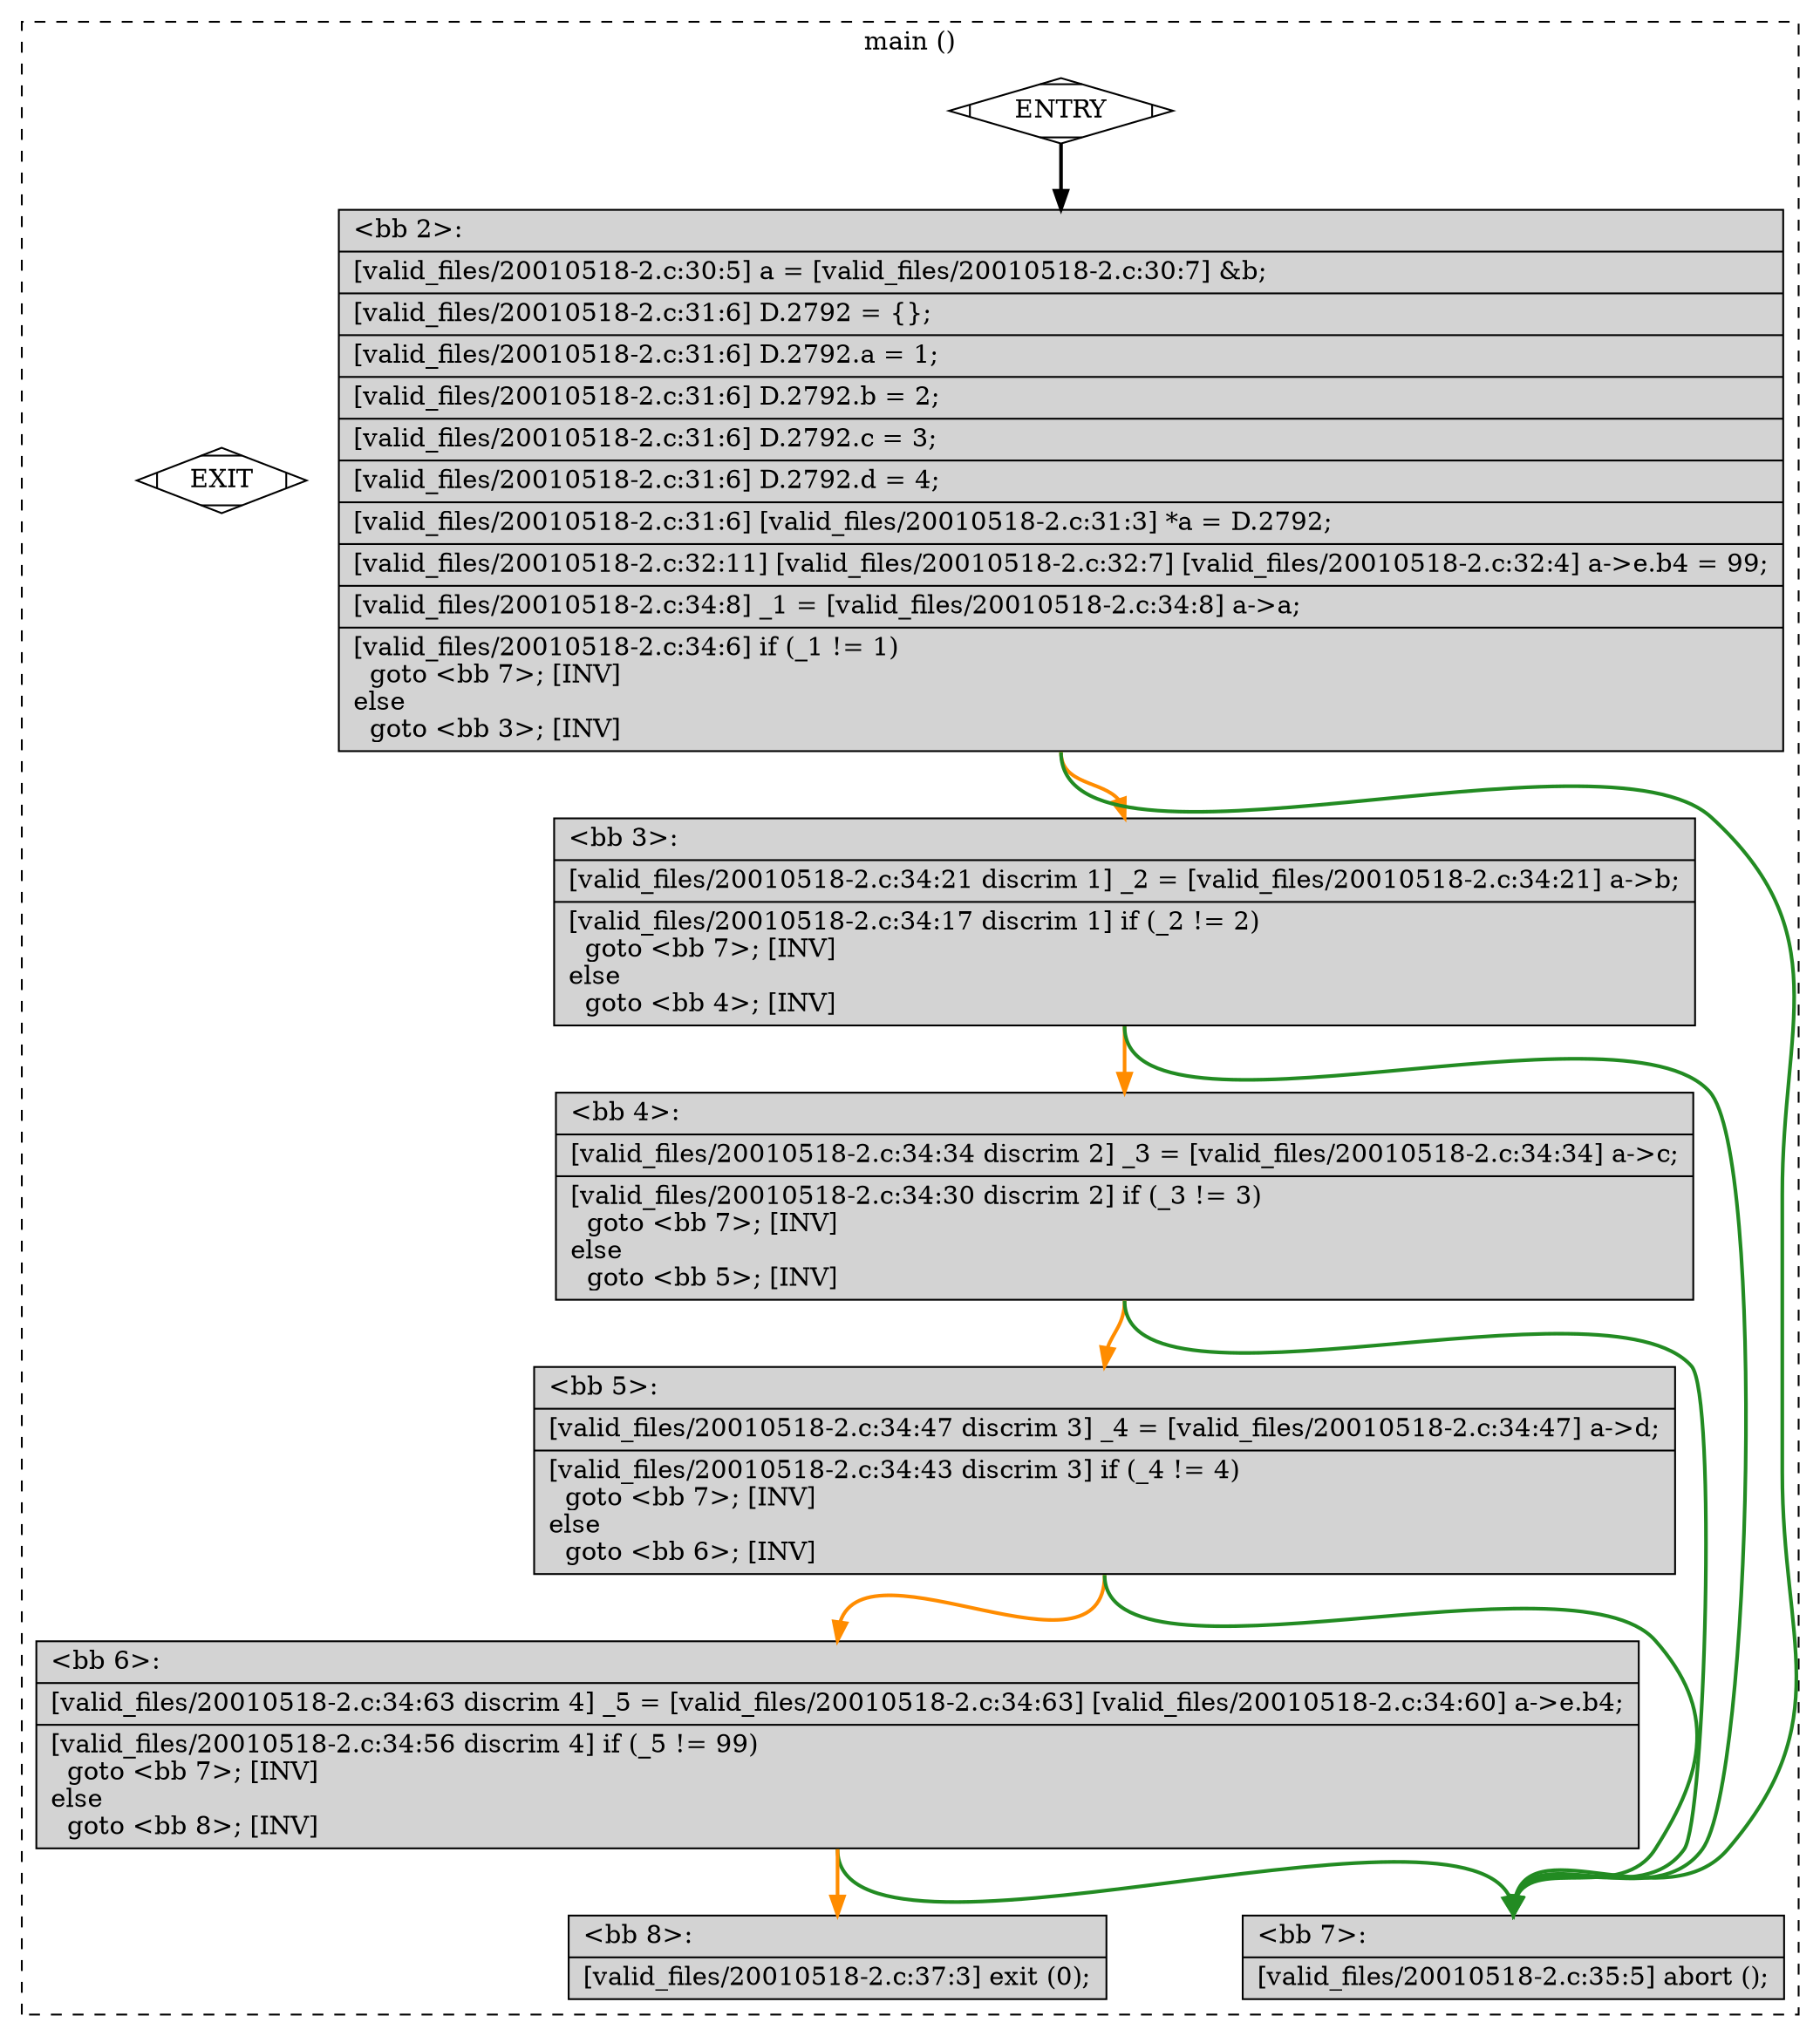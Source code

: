 digraph "a-20010518-2.c.015t.cfg" {
overlap=false;
subgraph "cluster_main" {
	style="dashed";
	color="black";
	label="main ()";
	fn_0_basic_block_0 [shape=Mdiamond,style=filled,fillcolor=white,label="ENTRY"];

	fn_0_basic_block_1 [shape=Mdiamond,style=filled,fillcolor=white,label="EXIT"];

	fn_0_basic_block_2 [shape=record,style=filled,fillcolor=lightgrey,label="{\<bb\ 2\>:\l\
|[valid_files/20010518-2.c:30:5]\ a\ =\ [valid_files/20010518-2.c:30:7]\ &b;\l\
|[valid_files/20010518-2.c:31:6]\ D.2792\ =\ \{\};\l\
|[valid_files/20010518-2.c:31:6]\ D.2792.a\ =\ 1;\l\
|[valid_files/20010518-2.c:31:6]\ D.2792.b\ =\ 2;\l\
|[valid_files/20010518-2.c:31:6]\ D.2792.c\ =\ 3;\l\
|[valid_files/20010518-2.c:31:6]\ D.2792.d\ =\ 4;\l\
|[valid_files/20010518-2.c:31:6]\ [valid_files/20010518-2.c:31:3]\ *a\ =\ D.2792;\l\
|[valid_files/20010518-2.c:32:11]\ [valid_files/20010518-2.c:32:7]\ [valid_files/20010518-2.c:32:4]\ a-\>e.b4\ =\ 99;\l\
|[valid_files/20010518-2.c:34:8]\ _1\ =\ [valid_files/20010518-2.c:34:8]\ a-\>a;\l\
|[valid_files/20010518-2.c:34:6]\ if\ (_1\ !=\ 1)\l\
\ \ goto\ \<bb\ 7\>;\ [INV]\l\
else\l\
\ \ goto\ \<bb\ 3\>;\ [INV]\l\
}"];

	fn_0_basic_block_3 [shape=record,style=filled,fillcolor=lightgrey,label="{\<bb\ 3\>:\l\
|[valid_files/20010518-2.c:34:21\ discrim\ 1]\ _2\ =\ [valid_files/20010518-2.c:34:21]\ a-\>b;\l\
|[valid_files/20010518-2.c:34:17\ discrim\ 1]\ if\ (_2\ !=\ 2)\l\
\ \ goto\ \<bb\ 7\>;\ [INV]\l\
else\l\
\ \ goto\ \<bb\ 4\>;\ [INV]\l\
}"];

	fn_0_basic_block_4 [shape=record,style=filled,fillcolor=lightgrey,label="{\<bb\ 4\>:\l\
|[valid_files/20010518-2.c:34:34\ discrim\ 2]\ _3\ =\ [valid_files/20010518-2.c:34:34]\ a-\>c;\l\
|[valid_files/20010518-2.c:34:30\ discrim\ 2]\ if\ (_3\ !=\ 3)\l\
\ \ goto\ \<bb\ 7\>;\ [INV]\l\
else\l\
\ \ goto\ \<bb\ 5\>;\ [INV]\l\
}"];

	fn_0_basic_block_5 [shape=record,style=filled,fillcolor=lightgrey,label="{\<bb\ 5\>:\l\
|[valid_files/20010518-2.c:34:47\ discrim\ 3]\ _4\ =\ [valid_files/20010518-2.c:34:47]\ a-\>d;\l\
|[valid_files/20010518-2.c:34:43\ discrim\ 3]\ if\ (_4\ !=\ 4)\l\
\ \ goto\ \<bb\ 7\>;\ [INV]\l\
else\l\
\ \ goto\ \<bb\ 6\>;\ [INV]\l\
}"];

	fn_0_basic_block_6 [shape=record,style=filled,fillcolor=lightgrey,label="{\<bb\ 6\>:\l\
|[valid_files/20010518-2.c:34:63\ discrim\ 4]\ _5\ =\ [valid_files/20010518-2.c:34:63]\ [valid_files/20010518-2.c:34:60]\ a-\>e.b4;\l\
|[valid_files/20010518-2.c:34:56\ discrim\ 4]\ if\ (_5\ !=\ 99)\l\
\ \ goto\ \<bb\ 7\>;\ [INV]\l\
else\l\
\ \ goto\ \<bb\ 8\>;\ [INV]\l\
}"];

	fn_0_basic_block_7 [shape=record,style=filled,fillcolor=lightgrey,label="{\<bb\ 7\>:\l\
|[valid_files/20010518-2.c:35:5]\ abort\ ();\l\
}"];

	fn_0_basic_block_8 [shape=record,style=filled,fillcolor=lightgrey,label="{\<bb\ 8\>:\l\
|[valid_files/20010518-2.c:37:3]\ exit\ (0);\l\
}"];

	fn_0_basic_block_0:s -> fn_0_basic_block_2:n [style="solid,bold",color=black,weight=100,constraint=true];
	fn_0_basic_block_2:s -> fn_0_basic_block_7:n [style="solid,bold",color=forestgreen,weight=10,constraint=true];
	fn_0_basic_block_2:s -> fn_0_basic_block_3:n [style="solid,bold",color=darkorange,weight=10,constraint=true];
	fn_0_basic_block_3:s -> fn_0_basic_block_7:n [style="solid,bold",color=forestgreen,weight=10,constraint=true];
	fn_0_basic_block_3:s -> fn_0_basic_block_4:n [style="solid,bold",color=darkorange,weight=10,constraint=true];
	fn_0_basic_block_4:s -> fn_0_basic_block_7:n [style="solid,bold",color=forestgreen,weight=10,constraint=true];
	fn_0_basic_block_4:s -> fn_0_basic_block_5:n [style="solid,bold",color=darkorange,weight=10,constraint=true];
	fn_0_basic_block_5:s -> fn_0_basic_block_7:n [style="solid,bold",color=forestgreen,weight=10,constraint=true];
	fn_0_basic_block_5:s -> fn_0_basic_block_6:n [style="solid,bold",color=darkorange,weight=10,constraint=true];
	fn_0_basic_block_6:s -> fn_0_basic_block_7:n [style="solid,bold",color=forestgreen,weight=10,constraint=true];
	fn_0_basic_block_6:s -> fn_0_basic_block_8:n [style="solid,bold",color=darkorange,weight=10,constraint=true];
	fn_0_basic_block_0:s -> fn_0_basic_block_1:n [style="invis",constraint=true];
}
}
